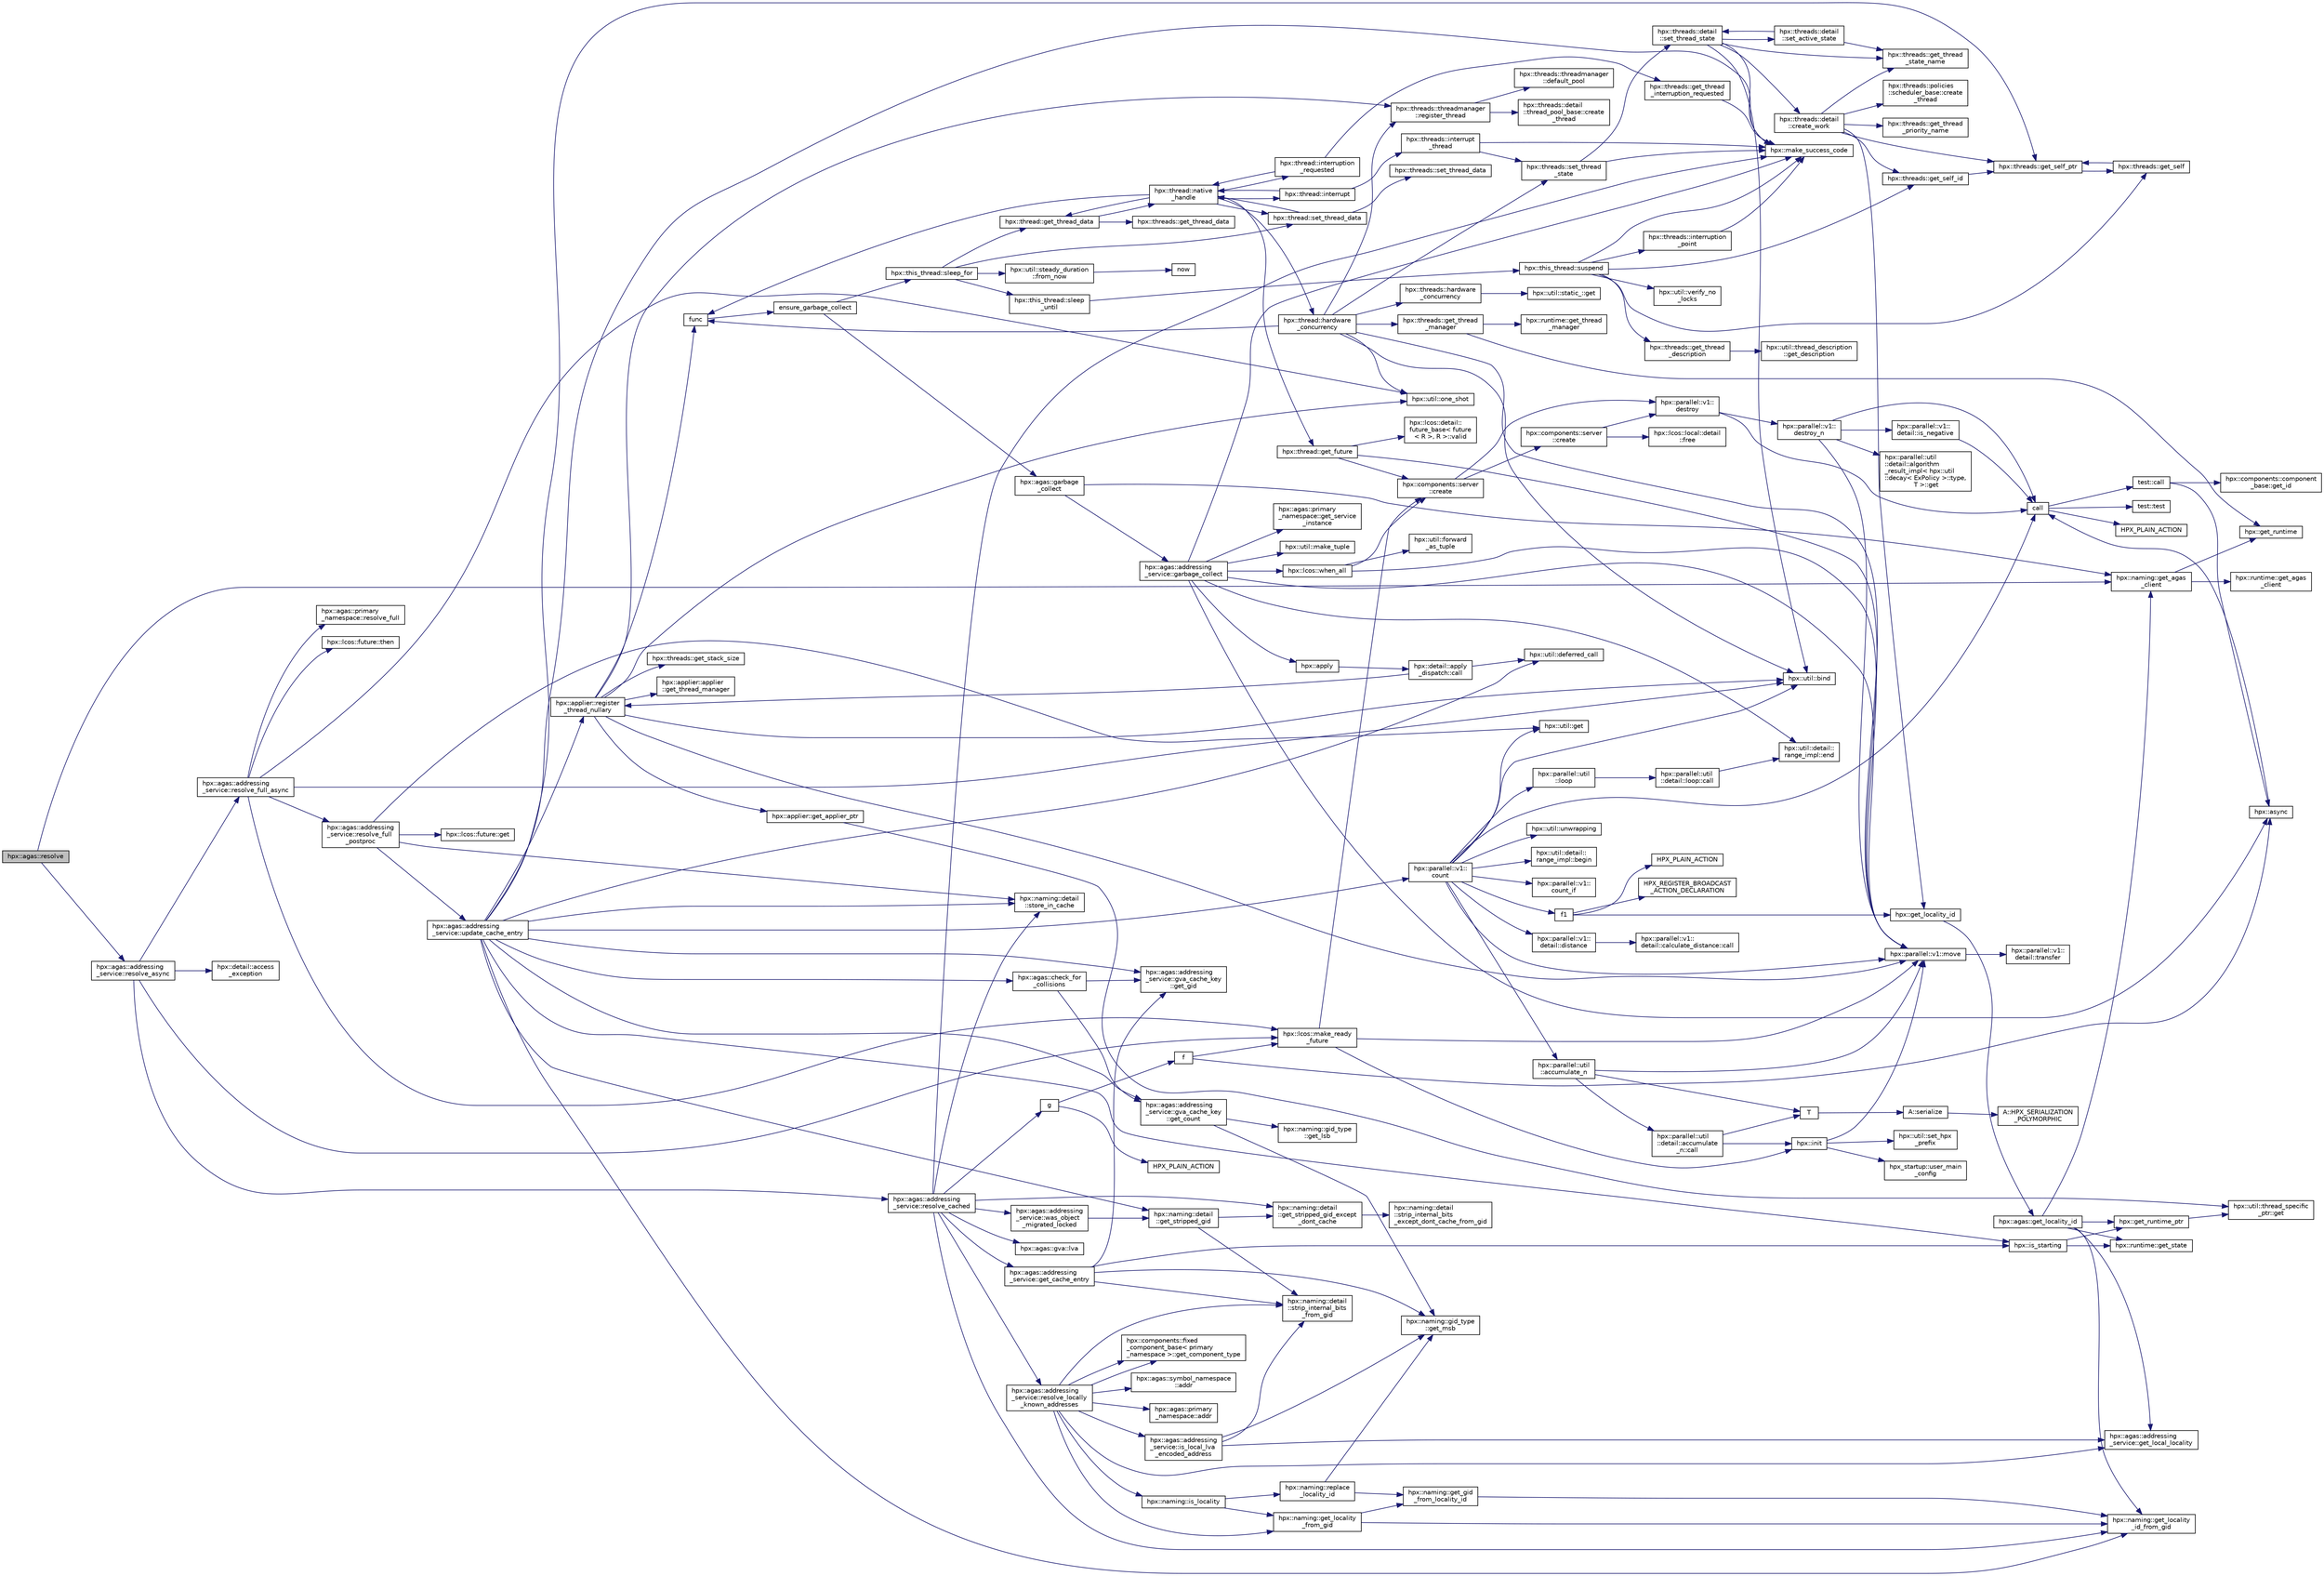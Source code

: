 digraph "hpx::agas::resolve"
{
  edge [fontname="Helvetica",fontsize="10",labelfontname="Helvetica",labelfontsize="10"];
  node [fontname="Helvetica",fontsize="10",shape=record];
  rankdir="LR";
  Node4757 [label="hpx::agas::resolve",height=0.2,width=0.4,color="black", fillcolor="grey75", style="filled", fontcolor="black"];
  Node4757 -> Node4758 [color="midnightblue",fontsize="10",style="solid",fontname="Helvetica"];
  Node4758 [label="hpx::naming::get_agas\l_client",height=0.2,width=0.4,color="black", fillcolor="white", style="filled",URL="$d4/dc9/namespacehpx_1_1naming.html#a0408fffd5d34b620712a801b0ae3b032"];
  Node4758 -> Node4759 [color="midnightblue",fontsize="10",style="solid",fontname="Helvetica"];
  Node4759 [label="hpx::get_runtime",height=0.2,width=0.4,color="black", fillcolor="white", style="filled",URL="$d8/d83/namespacehpx.html#aef902cc6c7dd3b9fbadf34d1e850a070"];
  Node4758 -> Node4760 [color="midnightblue",fontsize="10",style="solid",fontname="Helvetica"];
  Node4760 [label="hpx::runtime::get_agas\l_client",height=0.2,width=0.4,color="black", fillcolor="white", style="filled",URL="$d0/d7b/classhpx_1_1runtime.html#aeb5dddd30d6b9861669af8ad44d1a96a"];
  Node4757 -> Node4761 [color="midnightblue",fontsize="10",style="solid",fontname="Helvetica"];
  Node4761 [label="hpx::agas::addressing\l_service::resolve_async",height=0.2,width=0.4,color="black", fillcolor="white", style="filled",URL="$db/d58/structhpx_1_1agas_1_1addressing__service.html#a3344990e7d5c255f51bf89a8fb2828eb"];
  Node4761 -> Node4762 [color="midnightblue",fontsize="10",style="solid",fontname="Helvetica"];
  Node4762 [label="hpx::lcos::make_ready\l_future",height=0.2,width=0.4,color="black", fillcolor="white", style="filled",URL="$d2/dc9/namespacehpx_1_1lcos.html#a42997564ddfde91d475b8a2cea8f53e4"];
  Node4762 -> Node4763 [color="midnightblue",fontsize="10",style="solid",fontname="Helvetica"];
  Node4763 [label="hpx::init",height=0.2,width=0.4,color="black", fillcolor="white", style="filled",URL="$d8/d83/namespacehpx.html#a3c694ea960b47c56b33351ba16e3d76b",tooltip="Main entry point for launching the HPX runtime system. "];
  Node4763 -> Node4764 [color="midnightblue",fontsize="10",style="solid",fontname="Helvetica"];
  Node4764 [label="hpx::util::set_hpx\l_prefix",height=0.2,width=0.4,color="black", fillcolor="white", style="filled",URL="$df/dad/namespacehpx_1_1util.html#ae40a23c1ba0a48d9304dcf717a95793e"];
  Node4763 -> Node4765 [color="midnightblue",fontsize="10",style="solid",fontname="Helvetica"];
  Node4765 [label="hpx_startup::user_main\l_config",height=0.2,width=0.4,color="black", fillcolor="white", style="filled",URL="$d3/dd2/namespacehpx__startup.html#aaac571d88bd3912a4225a23eb3261637"];
  Node4763 -> Node4766 [color="midnightblue",fontsize="10",style="solid",fontname="Helvetica"];
  Node4766 [label="hpx::parallel::v1::move",height=0.2,width=0.4,color="black", fillcolor="white", style="filled",URL="$db/db9/namespacehpx_1_1parallel_1_1v1.html#aa7c4ede081ce786c9d1eb1adff495cfc"];
  Node4766 -> Node4767 [color="midnightblue",fontsize="10",style="solid",fontname="Helvetica"];
  Node4767 [label="hpx::parallel::v1::\ldetail::transfer",height=0.2,width=0.4,color="black", fillcolor="white", style="filled",URL="$d2/ddd/namespacehpx_1_1parallel_1_1v1_1_1detail.html#ab1b56a05e1885ca7cc7ffa1804dd2f3c"];
  Node4762 -> Node4768 [color="midnightblue",fontsize="10",style="solid",fontname="Helvetica"];
  Node4768 [label="hpx::components::server\l::create",height=0.2,width=0.4,color="black", fillcolor="white", style="filled",URL="$d2/da2/namespacehpx_1_1components_1_1server.html#ac776c89f3d68ceb910e8cee9fa937ab4",tooltip="Create arrays of components using their default constructor. "];
  Node4768 -> Node4769 [color="midnightblue",fontsize="10",style="solid",fontname="Helvetica"];
  Node4769 [label="hpx::components::server\l::create",height=0.2,width=0.4,color="black", fillcolor="white", style="filled",URL="$d2/da2/namespacehpx_1_1components_1_1server.html#a77d26de181c97b444565e230577981bd"];
  Node4769 -> Node4770 [color="midnightblue",fontsize="10",style="solid",fontname="Helvetica"];
  Node4770 [label="hpx::lcos::local::detail\l::free",height=0.2,width=0.4,color="black", fillcolor="white", style="filled",URL="$d4/dcb/namespacehpx_1_1lcos_1_1local_1_1detail.html#a55a940f019734e9bb045dc123cd80e48"];
  Node4769 -> Node4771 [color="midnightblue",fontsize="10",style="solid",fontname="Helvetica"];
  Node4771 [label="hpx::parallel::v1::\ldestroy",height=0.2,width=0.4,color="black", fillcolor="white", style="filled",URL="$db/db9/namespacehpx_1_1parallel_1_1v1.html#acf303558375048e8a7cc9a2c2e09477f"];
  Node4771 -> Node4772 [color="midnightblue",fontsize="10",style="solid",fontname="Helvetica"];
  Node4772 [label="call",height=0.2,width=0.4,color="black", fillcolor="white", style="filled",URL="$d2/d67/promise__1620_8cpp.html#a58357f0b82bc761e1d0b9091ed563a70"];
  Node4772 -> Node4773 [color="midnightblue",fontsize="10",style="solid",fontname="Helvetica"];
  Node4773 [label="test::test",height=0.2,width=0.4,color="black", fillcolor="white", style="filled",URL="$d8/d89/structtest.html#ab42d5ece712d716b04cb3f686f297a26"];
  Node4772 -> Node4774 [color="midnightblue",fontsize="10",style="solid",fontname="Helvetica"];
  Node4774 [label="HPX_PLAIN_ACTION",height=0.2,width=0.4,color="black", fillcolor="white", style="filled",URL="$d2/d67/promise__1620_8cpp.html#ab96aab827a4b1fcaf66cfe0ba83fef23"];
  Node4772 -> Node4775 [color="midnightblue",fontsize="10",style="solid",fontname="Helvetica"];
  Node4775 [label="test::call",height=0.2,width=0.4,color="black", fillcolor="white", style="filled",URL="$d8/d89/structtest.html#aeb29e7ed6518b9426ccf1344c52620ae"];
  Node4775 -> Node4776 [color="midnightblue",fontsize="10",style="solid",fontname="Helvetica"];
  Node4776 [label="hpx::async",height=0.2,width=0.4,color="black", fillcolor="white", style="filled",URL="$d8/d83/namespacehpx.html#acb7d8e37b73b823956ce144f9a57eaa4"];
  Node4776 -> Node4772 [color="midnightblue",fontsize="10",style="solid",fontname="Helvetica"];
  Node4775 -> Node4777 [color="midnightblue",fontsize="10",style="solid",fontname="Helvetica"];
  Node4777 [label="hpx::components::component\l_base::get_id",height=0.2,width=0.4,color="black", fillcolor="white", style="filled",URL="$d2/de6/classhpx_1_1components_1_1component__base.html#a4c8fd93514039bdf01c48d66d82b19cd"];
  Node4771 -> Node4778 [color="midnightblue",fontsize="10",style="solid",fontname="Helvetica"];
  Node4778 [label="hpx::parallel::v1::\ldestroy_n",height=0.2,width=0.4,color="black", fillcolor="white", style="filled",URL="$db/db9/namespacehpx_1_1parallel_1_1v1.html#a71d0691132a300690163f5636bcd5bd3"];
  Node4778 -> Node4779 [color="midnightblue",fontsize="10",style="solid",fontname="Helvetica"];
  Node4779 [label="hpx::parallel::v1::\ldetail::is_negative",height=0.2,width=0.4,color="black", fillcolor="white", style="filled",URL="$d2/ddd/namespacehpx_1_1parallel_1_1v1_1_1detail.html#adf2e40fc4b20ad0fd442ee3118a4d527"];
  Node4779 -> Node4772 [color="midnightblue",fontsize="10",style="solid",fontname="Helvetica"];
  Node4778 -> Node4780 [color="midnightblue",fontsize="10",style="solid",fontname="Helvetica"];
  Node4780 [label="hpx::parallel::util\l::detail::algorithm\l_result_impl\< hpx::util\l::decay\< ExPolicy \>::type,\l T \>::get",height=0.2,width=0.4,color="black", fillcolor="white", style="filled",URL="$d2/d42/structhpx_1_1parallel_1_1util_1_1detail_1_1algorithm__result__impl.html#ab5b051e8ec74eff5e0e62fd63f5d377e"];
  Node4778 -> Node4766 [color="midnightblue",fontsize="10",style="solid",fontname="Helvetica"];
  Node4778 -> Node4772 [color="midnightblue",fontsize="10",style="solid",fontname="Helvetica"];
  Node4768 -> Node4771 [color="midnightblue",fontsize="10",style="solid",fontname="Helvetica"];
  Node4762 -> Node4766 [color="midnightblue",fontsize="10",style="solid",fontname="Helvetica"];
  Node4761 -> Node4781 [color="midnightblue",fontsize="10",style="solid",fontname="Helvetica"];
  Node4781 [label="hpx::agas::addressing\l_service::resolve_cached",height=0.2,width=0.4,color="black", fillcolor="white", style="filled",URL="$db/d58/structhpx_1_1agas_1_1addressing__service.html#a187ac62b4a4b7c1b98b75979357f07a9"];
  Node4781 -> Node4782 [color="midnightblue",fontsize="10",style="solid",fontname="Helvetica"];
  Node4782 [label="hpx::naming::detail\l::get_stripped_gid_except\l_dont_cache",height=0.2,width=0.4,color="black", fillcolor="white", style="filled",URL="$d5/d18/namespacehpx_1_1naming_1_1detail.html#a1ab848588112d0f7fac377a15692c9cc"];
  Node4782 -> Node4783 [color="midnightblue",fontsize="10",style="solid",fontname="Helvetica"];
  Node4783 [label="hpx::naming::detail\l::strip_internal_bits\l_except_dont_cache_from_gid",height=0.2,width=0.4,color="black", fillcolor="white", style="filled",URL="$d5/d18/namespacehpx_1_1naming_1_1detail.html#aabeb51a92376c6bfb9cf31bf9ff0c4cc"];
  Node4781 -> Node4784 [color="midnightblue",fontsize="10",style="solid",fontname="Helvetica"];
  Node4784 [label="hpx::agas::addressing\l_service::resolve_locally\l_known_addresses",height=0.2,width=0.4,color="black", fillcolor="white", style="filled",URL="$db/d58/structhpx_1_1agas_1_1addressing__service.html#afb44b2c86524b47d1431d9d66524075c"];
  Node4784 -> Node4785 [color="midnightblue",fontsize="10",style="solid",fontname="Helvetica"];
  Node4785 [label="hpx::naming::detail\l::strip_internal_bits\l_from_gid",height=0.2,width=0.4,color="black", fillcolor="white", style="filled",URL="$d5/d18/namespacehpx_1_1naming_1_1detail.html#a95cca4d4bc82a9da3e804b225b03dfaf"];
  Node4784 -> Node4786 [color="midnightblue",fontsize="10",style="solid",fontname="Helvetica"];
  Node4786 [label="hpx::agas::addressing\l_service::is_local_lva\l_encoded_address",height=0.2,width=0.4,color="black", fillcolor="white", style="filled",URL="$db/d58/structhpx_1_1agas_1_1addressing__service.html#af9469c8740aeb898ce6937e2d0e57095"];
  Node4786 -> Node4785 [color="midnightblue",fontsize="10",style="solid",fontname="Helvetica"];
  Node4786 -> Node4787 [color="midnightblue",fontsize="10",style="solid",fontname="Helvetica"];
  Node4787 [label="hpx::agas::addressing\l_service::get_local_locality",height=0.2,width=0.4,color="black", fillcolor="white", style="filled",URL="$db/d58/structhpx_1_1agas_1_1addressing__service.html#ab52c19a37c2a7a006c6c15f90ad0539c"];
  Node4786 -> Node4788 [color="midnightblue",fontsize="10",style="solid",fontname="Helvetica"];
  Node4788 [label="hpx::naming::gid_type\l::get_msb",height=0.2,width=0.4,color="black", fillcolor="white", style="filled",URL="$d3/d67/structhpx_1_1naming_1_1gid__type.html#a31d0fb49a563fb184fecaabdced4dcd9"];
  Node4784 -> Node4787 [color="midnightblue",fontsize="10",style="solid",fontname="Helvetica"];
  Node4784 -> Node4789 [color="midnightblue",fontsize="10",style="solid",fontname="Helvetica"];
  Node4789 [label="hpx::naming::is_locality",height=0.2,width=0.4,color="black", fillcolor="white", style="filled",URL="$d4/dc9/namespacehpx_1_1naming.html#a960045d29982b0fda774809643cf2be8"];
  Node4789 -> Node4790 [color="midnightblue",fontsize="10",style="solid",fontname="Helvetica"];
  Node4790 [label="hpx::naming::get_locality\l_from_gid",height=0.2,width=0.4,color="black", fillcolor="white", style="filled",URL="$d4/dc9/namespacehpx_1_1naming.html#a0b1c0ab6510a7a869fa4e3c7717748e5"];
  Node4790 -> Node4791 [color="midnightblue",fontsize="10",style="solid",fontname="Helvetica"];
  Node4791 [label="hpx::naming::get_gid\l_from_locality_id",height=0.2,width=0.4,color="black", fillcolor="white", style="filled",URL="$d4/dc9/namespacehpx_1_1naming.html#ae50a3ecdb5854b6a25a556ebc9830541"];
  Node4791 -> Node4792 [color="midnightblue",fontsize="10",style="solid",fontname="Helvetica"];
  Node4792 [label="hpx::naming::get_locality\l_id_from_gid",height=0.2,width=0.4,color="black", fillcolor="white", style="filled",URL="$d4/dc9/namespacehpx_1_1naming.html#a7fd43037784560bd04fda9b49e33529f"];
  Node4790 -> Node4792 [color="midnightblue",fontsize="10",style="solid",fontname="Helvetica"];
  Node4789 -> Node4793 [color="midnightblue",fontsize="10",style="solid",fontname="Helvetica"];
  Node4793 [label="hpx::naming::replace\l_locality_id",height=0.2,width=0.4,color="black", fillcolor="white", style="filled",URL="$d4/dc9/namespacehpx_1_1naming.html#a27ed9275dccbd5fb677b350f040c21b4"];
  Node4793 -> Node4791 [color="midnightblue",fontsize="10",style="solid",fontname="Helvetica"];
  Node4793 -> Node4788 [color="midnightblue",fontsize="10",style="solid",fontname="Helvetica"];
  Node4784 -> Node4790 [color="midnightblue",fontsize="10",style="solid",fontname="Helvetica"];
  Node4784 -> Node4794 [color="midnightblue",fontsize="10",style="solid",fontname="Helvetica"];
  Node4794 [label="hpx::agas::primary\l_namespace::addr",height=0.2,width=0.4,color="black", fillcolor="white", style="filled",URL="$d1/d43/structhpx_1_1agas_1_1primary__namespace.html#ab71d11675989acee54e82f6d1956a77c"];
  Node4784 -> Node4795 [color="midnightblue",fontsize="10",style="solid",fontname="Helvetica"];
  Node4795 [label="hpx::components::fixed\l_component_base\< primary\l_namespace \>::get_component_type",height=0.2,width=0.4,color="black", fillcolor="white", style="filled",URL="$df/dfd/classhpx_1_1components_1_1fixed__component__base.html#aa87dbc5aad4f2ee3f9b8f62c6981a8c2"];
  Node4784 -> Node4796 [color="midnightblue",fontsize="10",style="solid",fontname="Helvetica"];
  Node4796 [label="hpx::agas::symbol_namespace\l::addr",height=0.2,width=0.4,color="black", fillcolor="white", style="filled",URL="$dd/d5e/structhpx_1_1agas_1_1symbol__namespace.html#a2527957c5b5ce9c4842294c8a95d00b4"];
  Node4784 -> Node4795 [color="midnightblue",fontsize="10",style="solid",fontname="Helvetica"];
  Node4781 -> Node4797 [color="midnightblue",fontsize="10",style="solid",fontname="Helvetica"];
  Node4797 [label="hpx::make_success_code",height=0.2,width=0.4,color="black", fillcolor="white", style="filled",URL="$d8/d83/namespacehpx.html#a0e8512a8f49e2a6c8185061181419d8f",tooltip="Returns error_code(hpx::success, \"success\", mode). "];
  Node4781 -> Node4798 [color="midnightblue",fontsize="10",style="solid",fontname="Helvetica"];
  Node4798 [label="hpx::naming::detail\l::store_in_cache",height=0.2,width=0.4,color="black", fillcolor="white", style="filled",URL="$d5/d18/namespacehpx_1_1naming_1_1detail.html#a58e1ddcbd72ed4042377e11f32abf3fa"];
  Node4781 -> Node4792 [color="midnightblue",fontsize="10",style="solid",fontname="Helvetica"];
  Node4781 -> Node4799 [color="midnightblue",fontsize="10",style="solid",fontname="Helvetica"];
  Node4799 [label="hpx::agas::addressing\l_service::was_object\l_migrated_locked",height=0.2,width=0.4,color="black", fillcolor="white", style="filled",URL="$db/d58/structhpx_1_1agas_1_1addressing__service.html#aade8c179c3866b1212fe6439b586ace1",tooltip="Maintain list of migrated objects. "];
  Node4799 -> Node4800 [color="midnightblue",fontsize="10",style="solid",fontname="Helvetica"];
  Node4800 [label="hpx::naming::detail\l::get_stripped_gid",height=0.2,width=0.4,color="black", fillcolor="white", style="filled",URL="$d5/d18/namespacehpx_1_1naming_1_1detail.html#ad3a849cb7ebd5dccf9aefadccc21dd89"];
  Node4800 -> Node4785 [color="midnightblue",fontsize="10",style="solid",fontname="Helvetica"];
  Node4800 -> Node4782 [color="midnightblue",fontsize="10",style="solid",fontname="Helvetica"];
  Node4781 -> Node4801 [color="midnightblue",fontsize="10",style="solid",fontname="Helvetica"];
  Node4801 [label="g",height=0.2,width=0.4,color="black", fillcolor="white", style="filled",URL="$da/d17/cxx11__noexcept_8cpp.html#a96f5ebe659f57f5faa7343c54f8ea39a"];
  Node4801 -> Node4802 [color="midnightblue",fontsize="10",style="solid",fontname="Helvetica"];
  Node4802 [label="f",height=0.2,width=0.4,color="black", fillcolor="white", style="filled",URL="$d4/d13/async__unwrap__1037_8cpp.html#a02a6b0b4f77af9f69a841dc8262b0cd0"];
  Node4802 -> Node4776 [color="midnightblue",fontsize="10",style="solid",fontname="Helvetica"];
  Node4802 -> Node4762 [color="midnightblue",fontsize="10",style="solid",fontname="Helvetica"];
  Node4801 -> Node4803 [color="midnightblue",fontsize="10",style="solid",fontname="Helvetica"];
  Node4803 [label="HPX_PLAIN_ACTION",height=0.2,width=0.4,color="black", fillcolor="white", style="filled",URL="$d4/d13/async__unwrap__1037_8cpp.html#ab5991a65409f0229f564e4935bd7b979"];
  Node4781 -> Node4804 [color="midnightblue",fontsize="10",style="solid",fontname="Helvetica"];
  Node4804 [label="hpx::agas::addressing\l_service::get_cache_entry",height=0.2,width=0.4,color="black", fillcolor="white", style="filled",URL="$db/d58/structhpx_1_1agas_1_1addressing__service.html#aa49e358ece0734e36829a90603b51c63"];
  Node4804 -> Node4805 [color="midnightblue",fontsize="10",style="solid",fontname="Helvetica"];
  Node4805 [label="hpx::is_starting",height=0.2,width=0.4,color="black", fillcolor="white", style="filled",URL="$d8/d83/namespacehpx.html#ab3ff61647293cfe9b7c3060fee8445a5",tooltip="Test whether the runtime system is currently being started. "];
  Node4805 -> Node4806 [color="midnightblue",fontsize="10",style="solid",fontname="Helvetica"];
  Node4806 [label="hpx::get_runtime_ptr",height=0.2,width=0.4,color="black", fillcolor="white", style="filled",URL="$d8/d83/namespacehpx.html#af29daf2bb3e01b4d6495a1742b6cce64"];
  Node4806 -> Node4807 [color="midnightblue",fontsize="10",style="solid",fontname="Helvetica"];
  Node4807 [label="hpx::util::thread_specific\l_ptr::get",height=0.2,width=0.4,color="black", fillcolor="white", style="filled",URL="$d4/d4c/structhpx_1_1util_1_1thread__specific__ptr.html#a3b27d8520710478aa41d1f74206bdba9"];
  Node4805 -> Node4808 [color="midnightblue",fontsize="10",style="solid",fontname="Helvetica"];
  Node4808 [label="hpx::runtime::get_state",height=0.2,width=0.4,color="black", fillcolor="white", style="filled",URL="$d0/d7b/classhpx_1_1runtime.html#ab405f80e060dac95d624520f38b0524c"];
  Node4804 -> Node4785 [color="midnightblue",fontsize="10",style="solid",fontname="Helvetica"];
  Node4804 -> Node4788 [color="midnightblue",fontsize="10",style="solid",fontname="Helvetica"];
  Node4804 -> Node4809 [color="midnightblue",fontsize="10",style="solid",fontname="Helvetica"];
  Node4809 [label="hpx::agas::addressing\l_service::gva_cache_key\l::get_gid",height=0.2,width=0.4,color="black", fillcolor="white", style="filled",URL="$d0/d9c/structhpx_1_1agas_1_1addressing__service_1_1gva__cache__key.html#a708ed959cf225ceef95f3328a99e29ff"];
  Node4781 -> Node4810 [color="midnightblue",fontsize="10",style="solid",fontname="Helvetica"];
  Node4810 [label="hpx::agas::gva::lva",height=0.2,width=0.4,color="black", fillcolor="white", style="filled",URL="$dc/d8a/structhpx_1_1agas_1_1gva.html#aea2401483cd9320a0a8ca504e79e076b"];
  Node4761 -> Node4811 [color="midnightblue",fontsize="10",style="solid",fontname="Helvetica"];
  Node4811 [label="hpx::detail::access\l_exception",height=0.2,width=0.4,color="black", fillcolor="white", style="filled",URL="$d5/dbe/namespacehpx_1_1detail.html#ad5b3b2c9c75cdd2d75f4473c03230643"];
  Node4761 -> Node4812 [color="midnightblue",fontsize="10",style="solid",fontname="Helvetica"];
  Node4812 [label="hpx::agas::addressing\l_service::resolve_full_async",height=0.2,width=0.4,color="black", fillcolor="white", style="filled",URL="$db/d58/structhpx_1_1agas_1_1addressing__service.html#af678e6288e0f302b9c96b813a8e660ef"];
  Node4812 -> Node4762 [color="midnightblue",fontsize="10",style="solid",fontname="Helvetica"];
  Node4812 -> Node4813 [color="midnightblue",fontsize="10",style="solid",fontname="Helvetica"];
  Node4813 [label="hpx::agas::primary\l_namespace::resolve_full",height=0.2,width=0.4,color="black", fillcolor="white", style="filled",URL="$d1/d43/structhpx_1_1agas_1_1primary__namespace.html#ae7bd476e130fc743397d0d18bb161f74"];
  Node4812 -> Node4814 [color="midnightblue",fontsize="10",style="solid",fontname="Helvetica"];
  Node4814 [label="hpx::lcos::future::then",height=0.2,width=0.4,color="black", fillcolor="white", style="filled",URL="$d0/d33/classhpx_1_1lcos_1_1future.html#a17045dee172c36e208b2cbd400fa8797"];
  Node4812 -> Node4815 [color="midnightblue",fontsize="10",style="solid",fontname="Helvetica"];
  Node4815 [label="hpx::util::bind",height=0.2,width=0.4,color="black", fillcolor="white", style="filled",URL="$df/dad/namespacehpx_1_1util.html#ad844caedf82a0173d6909d910c3e48c6"];
  Node4812 -> Node4816 [color="midnightblue",fontsize="10",style="solid",fontname="Helvetica"];
  Node4816 [label="hpx::util::one_shot",height=0.2,width=0.4,color="black", fillcolor="white", style="filled",URL="$df/dad/namespacehpx_1_1util.html#a273e61be42a72415291e0ec0a4f28c7a"];
  Node4812 -> Node4817 [color="midnightblue",fontsize="10",style="solid",fontname="Helvetica"];
  Node4817 [label="hpx::agas::addressing\l_service::resolve_full\l_postproc",height=0.2,width=0.4,color="black", fillcolor="white", style="filled",URL="$db/d58/structhpx_1_1agas_1_1addressing__service.html#a9adf9683a9e200a15224e7c04f8d6339"];
  Node4817 -> Node4818 [color="midnightblue",fontsize="10",style="solid",fontname="Helvetica"];
  Node4818 [label="hpx::util::get",height=0.2,width=0.4,color="black", fillcolor="white", style="filled",URL="$df/dad/namespacehpx_1_1util.html#a5cbd3c41f03f4d4acaedaa4777e3cc02"];
  Node4817 -> Node4819 [color="midnightblue",fontsize="10",style="solid",fontname="Helvetica"];
  Node4819 [label="hpx::lcos::future::get",height=0.2,width=0.4,color="black", fillcolor="white", style="filled",URL="$d0/d33/classhpx_1_1lcos_1_1future.html#a8c28269486d5620ac48af349f17bb41c"];
  Node4817 -> Node4798 [color="midnightblue",fontsize="10",style="solid",fontname="Helvetica"];
  Node4817 -> Node4820 [color="midnightblue",fontsize="10",style="solid",fontname="Helvetica"];
  Node4820 [label="hpx::agas::addressing\l_service::update_cache_entry",height=0.2,width=0.4,color="black", fillcolor="white", style="filled",URL="$db/d58/structhpx_1_1agas_1_1addressing__service.html#ab49f7530592fc5c804c94720b8ffd61d"];
  Node4820 -> Node4797 [color="midnightblue",fontsize="10",style="solid",fontname="Helvetica"];
  Node4820 -> Node4798 [color="midnightblue",fontsize="10",style="solid",fontname="Helvetica"];
  Node4820 -> Node4800 [color="midnightblue",fontsize="10",style="solid",fontname="Helvetica"];
  Node4820 -> Node4792 [color="midnightblue",fontsize="10",style="solid",fontname="Helvetica"];
  Node4820 -> Node4821 [color="midnightblue",fontsize="10",style="solid",fontname="Helvetica"];
  Node4821 [label="hpx::threads::get_self_ptr",height=0.2,width=0.4,color="black", fillcolor="white", style="filled",URL="$d7/d28/namespacehpx_1_1threads.html#a22877ae347ad884cde3a51397dad6c53"];
  Node4821 -> Node4822 [color="midnightblue",fontsize="10",style="solid",fontname="Helvetica"];
  Node4822 [label="hpx::threads::get_self",height=0.2,width=0.4,color="black", fillcolor="white", style="filled",URL="$d7/d28/namespacehpx_1_1threads.html#a07daf4d6d29233f20d66d41ab7b5b8e8"];
  Node4822 -> Node4821 [color="midnightblue",fontsize="10",style="solid",fontname="Helvetica"];
  Node4820 -> Node4805 [color="midnightblue",fontsize="10",style="solid",fontname="Helvetica"];
  Node4820 -> Node4823 [color="midnightblue",fontsize="10",style="solid",fontname="Helvetica"];
  Node4823 [label="hpx::applier::register\l_thread_nullary",height=0.2,width=0.4,color="black", fillcolor="white", style="filled",URL="$d8/dcb/namespacehpx_1_1applier.html#a401cd1145927e58d74d1eb52aaccd936"];
  Node4823 -> Node4824 [color="midnightblue",fontsize="10",style="solid",fontname="Helvetica"];
  Node4824 [label="hpx::applier::get_applier_ptr",height=0.2,width=0.4,color="black", fillcolor="white", style="filled",URL="$d8/dcb/namespacehpx_1_1applier.html#a617483cf2b77ad3a0aa428ade7b35299"];
  Node4824 -> Node4807 [color="midnightblue",fontsize="10",style="solid",fontname="Helvetica"];
  Node4823 -> Node4825 [color="midnightblue",fontsize="10",style="solid",fontname="Helvetica"];
  Node4825 [label="func",height=0.2,width=0.4,color="black", fillcolor="white", style="filled",URL="$d8/dfd/id__type__ref__counting__1032_8cpp.html#ab811b86ea5107ffb3351fcaa29d2c652"];
  Node4825 -> Node4826 [color="midnightblue",fontsize="10",style="solid",fontname="Helvetica"];
  Node4826 [label="ensure_garbage_collect",height=0.2,width=0.4,color="black", fillcolor="white", style="filled",URL="$d8/dfd/id__type__ref__counting__1032_8cpp.html#a5264b94bf7c262ac0e521fb290d476d5"];
  Node4826 -> Node4827 [color="midnightblue",fontsize="10",style="solid",fontname="Helvetica"];
  Node4827 [label="hpx::this_thread::sleep_for",height=0.2,width=0.4,color="black", fillcolor="white", style="filled",URL="$d9/d52/namespacehpx_1_1this__thread.html#afc042a5a5fa52eef2d1d177a343435cf"];
  Node4827 -> Node4828 [color="midnightblue",fontsize="10",style="solid",fontname="Helvetica"];
  Node4828 [label="hpx::this_thread::sleep\l_until",height=0.2,width=0.4,color="black", fillcolor="white", style="filled",URL="$d9/d52/namespacehpx_1_1this__thread.html#ae12a853980115b23ff0ab8ca06622658"];
  Node4828 -> Node4829 [color="midnightblue",fontsize="10",style="solid",fontname="Helvetica"];
  Node4829 [label="hpx::this_thread::suspend",height=0.2,width=0.4,color="black", fillcolor="white", style="filled",URL="$d9/d52/namespacehpx_1_1this__thread.html#aca220026fb3014c0881d129fe31c0073"];
  Node4829 -> Node4822 [color="midnightblue",fontsize="10",style="solid",fontname="Helvetica"];
  Node4829 -> Node4830 [color="midnightblue",fontsize="10",style="solid",fontname="Helvetica"];
  Node4830 [label="hpx::threads::get_self_id",height=0.2,width=0.4,color="black", fillcolor="white", style="filled",URL="$d7/d28/namespacehpx_1_1threads.html#afafe0f900b9fac3d4ed3c747625c1cfe"];
  Node4830 -> Node4821 [color="midnightblue",fontsize="10",style="solid",fontname="Helvetica"];
  Node4829 -> Node4831 [color="midnightblue",fontsize="10",style="solid",fontname="Helvetica"];
  Node4831 [label="hpx::threads::interruption\l_point",height=0.2,width=0.4,color="black", fillcolor="white", style="filled",URL="$d7/d28/namespacehpx_1_1threads.html#ada6ec56a12b050707311d8c628089059"];
  Node4831 -> Node4797 [color="midnightblue",fontsize="10",style="solid",fontname="Helvetica"];
  Node4829 -> Node4832 [color="midnightblue",fontsize="10",style="solid",fontname="Helvetica"];
  Node4832 [label="hpx::util::verify_no\l_locks",height=0.2,width=0.4,color="black", fillcolor="white", style="filled",URL="$df/dad/namespacehpx_1_1util.html#ae0e1837ee6f09b79b26c2e788d2e9fc9"];
  Node4829 -> Node4833 [color="midnightblue",fontsize="10",style="solid",fontname="Helvetica"];
  Node4833 [label="hpx::threads::get_thread\l_description",height=0.2,width=0.4,color="black", fillcolor="white", style="filled",URL="$d7/d28/namespacehpx_1_1threads.html#a42fc18a7a680f4e8bc633a4b4c956701"];
  Node4833 -> Node4834 [color="midnightblue",fontsize="10",style="solid",fontname="Helvetica"];
  Node4834 [label="hpx::util::thread_description\l::get_description",height=0.2,width=0.4,color="black", fillcolor="white", style="filled",URL="$df/d9e/structhpx_1_1util_1_1thread__description.html#a8c834e14eca6eb228188022577f9f952"];
  Node4829 -> Node4797 [color="midnightblue",fontsize="10",style="solid",fontname="Helvetica"];
  Node4827 -> Node4835 [color="midnightblue",fontsize="10",style="solid",fontname="Helvetica"];
  Node4835 [label="hpx::util::steady_duration\l::from_now",height=0.2,width=0.4,color="black", fillcolor="white", style="filled",URL="$d9/d4f/classhpx_1_1util_1_1steady__duration.html#a0132206d767cd0f7395507b40111a153"];
  Node4835 -> Node4836 [color="midnightblue",fontsize="10",style="solid",fontname="Helvetica"];
  Node4836 [label="now",height=0.2,width=0.4,color="black", fillcolor="white", style="filled",URL="$de/db3/1d__stencil__1__omp_8cpp.html#a89e9667753dccfac455bd37a7a3a7b16"];
  Node4827 -> Node4837 [color="midnightblue",fontsize="10",style="solid",fontname="Helvetica"];
  Node4837 [label="hpx::thread::get_thread_data",height=0.2,width=0.4,color="black", fillcolor="white", style="filled",URL="$de/d9b/classhpx_1_1thread.html#a4535ef82cec3b953d2c941d20e3e3904"];
  Node4837 -> Node4838 [color="midnightblue",fontsize="10",style="solid",fontname="Helvetica"];
  Node4838 [label="hpx::threads::get_thread_data",height=0.2,width=0.4,color="black", fillcolor="white", style="filled",URL="$d7/d28/namespacehpx_1_1threads.html#a8737931ff6303807225f735b2b384ae4"];
  Node4837 -> Node4839 [color="midnightblue",fontsize="10",style="solid",fontname="Helvetica"];
  Node4839 [label="hpx::thread::native\l_handle",height=0.2,width=0.4,color="black", fillcolor="white", style="filled",URL="$de/d9b/classhpx_1_1thread.html#acf48190d264ab64c1c4ec99d0b421b5a"];
  Node4839 -> Node4840 [color="midnightblue",fontsize="10",style="solid",fontname="Helvetica"];
  Node4840 [label="hpx::thread::hardware\l_concurrency",height=0.2,width=0.4,color="black", fillcolor="white", style="filled",URL="$de/d9b/classhpx_1_1thread.html#a8e4fff210e02485ba493bc3a2a956c03"];
  Node4840 -> Node4841 [color="midnightblue",fontsize="10",style="solid",fontname="Helvetica"];
  Node4841 [label="hpx::threads::hardware\l_concurrency",height=0.2,width=0.4,color="black", fillcolor="white", style="filled",URL="$d7/d28/namespacehpx_1_1threads.html#aa8752a235478d2ad7b5ac467b63ab527"];
  Node4841 -> Node4842 [color="midnightblue",fontsize="10",style="solid",fontname="Helvetica"];
  Node4842 [label="hpx::util::static_::get",height=0.2,width=0.4,color="black", fillcolor="white", style="filled",URL="$d3/dbb/structhpx_1_1util_1_1static__.html#a2967c633948a3bf17a3b5405ef5a8318"];
  Node4840 -> Node4825 [color="midnightblue",fontsize="10",style="solid",fontname="Helvetica"];
  Node4840 -> Node4815 [color="midnightblue",fontsize="10",style="solid",fontname="Helvetica"];
  Node4840 -> Node4816 [color="midnightblue",fontsize="10",style="solid",fontname="Helvetica"];
  Node4840 -> Node4766 [color="midnightblue",fontsize="10",style="solid",fontname="Helvetica"];
  Node4840 -> Node4843 [color="midnightblue",fontsize="10",style="solid",fontname="Helvetica"];
  Node4843 [label="hpx::threads::get_thread\l_manager",height=0.2,width=0.4,color="black", fillcolor="white", style="filled",URL="$d7/d28/namespacehpx_1_1threads.html#a076973c3a53beadde7d967e22c4f6cce"];
  Node4843 -> Node4759 [color="midnightblue",fontsize="10",style="solid",fontname="Helvetica"];
  Node4843 -> Node4844 [color="midnightblue",fontsize="10",style="solid",fontname="Helvetica"];
  Node4844 [label="hpx::runtime::get_thread\l_manager",height=0.2,width=0.4,color="black", fillcolor="white", style="filled",URL="$d0/d7b/classhpx_1_1runtime.html#a865b12d57fcd44a8d3dda3e35414f563"];
  Node4840 -> Node4845 [color="midnightblue",fontsize="10",style="solid",fontname="Helvetica"];
  Node4845 [label="hpx::threads::threadmanager\l::register_thread",height=0.2,width=0.4,color="black", fillcolor="white", style="filled",URL="$d5/daa/classhpx_1_1threads_1_1threadmanager.html#a7f79c7578e08a60ca45eb276ce8133d8"];
  Node4845 -> Node4846 [color="midnightblue",fontsize="10",style="solid",fontname="Helvetica"];
  Node4846 [label="hpx::threads::threadmanager\l::default_pool",height=0.2,width=0.4,color="black", fillcolor="white", style="filled",URL="$d5/daa/classhpx_1_1threads_1_1threadmanager.html#a851f067d03b5dd1c5e6a9a6a841e05df"];
  Node4845 -> Node4847 [color="midnightblue",fontsize="10",style="solid",fontname="Helvetica"];
  Node4847 [label="hpx::threads::detail\l::thread_pool_base::create\l_thread",height=0.2,width=0.4,color="black", fillcolor="white", style="filled",URL="$de/dae/classhpx_1_1threads_1_1detail_1_1thread__pool__base.html#ad35d3779eef6f4528e62a26d71b34b34"];
  Node4840 -> Node4848 [color="midnightblue",fontsize="10",style="solid",fontname="Helvetica"];
  Node4848 [label="hpx::threads::set_thread\l_state",height=0.2,width=0.4,color="black", fillcolor="white", style="filled",URL="$d7/d28/namespacehpx_1_1threads.html#ac0690ad16ad778bcc79dcd727cc33025",tooltip="Set the thread state of the thread referenced by the thread_id id. "];
  Node4848 -> Node4797 [color="midnightblue",fontsize="10",style="solid",fontname="Helvetica"];
  Node4848 -> Node4849 [color="midnightblue",fontsize="10",style="solid",fontname="Helvetica"];
  Node4849 [label="hpx::threads::detail\l::set_thread_state",height=0.2,width=0.4,color="black", fillcolor="white", style="filled",URL="$d2/dd1/namespacehpx_1_1threads_1_1detail.html#af85ddc854c4a149bf1738eb1b111b9ab"];
  Node4849 -> Node4850 [color="midnightblue",fontsize="10",style="solid",fontname="Helvetica"];
  Node4850 [label="hpx::threads::get_thread\l_state_name",height=0.2,width=0.4,color="black", fillcolor="white", style="filled",URL="$d7/d28/namespacehpx_1_1threads.html#a26f91ea8d2195f165c033241c5cd11db"];
  Node4849 -> Node4797 [color="midnightblue",fontsize="10",style="solid",fontname="Helvetica"];
  Node4849 -> Node4815 [color="midnightblue",fontsize="10",style="solid",fontname="Helvetica"];
  Node4849 -> Node4851 [color="midnightblue",fontsize="10",style="solid",fontname="Helvetica"];
  Node4851 [label="hpx::threads::detail\l::set_active_state",height=0.2,width=0.4,color="black", fillcolor="white", style="filled",URL="$d2/dd1/namespacehpx_1_1threads_1_1detail.html#a45884a5bf04ad66a4f259231a3947e76"];
  Node4851 -> Node4850 [color="midnightblue",fontsize="10",style="solid",fontname="Helvetica"];
  Node4851 -> Node4849 [color="midnightblue",fontsize="10",style="solid",fontname="Helvetica"];
  Node4849 -> Node4852 [color="midnightblue",fontsize="10",style="solid",fontname="Helvetica"];
  Node4852 [label="hpx::threads::detail\l::create_work",height=0.2,width=0.4,color="black", fillcolor="white", style="filled",URL="$d2/dd1/namespacehpx_1_1threads_1_1detail.html#ae22384a3c1b1a1940032fad068fb54b1"];
  Node4852 -> Node4850 [color="midnightblue",fontsize="10",style="solid",fontname="Helvetica"];
  Node4852 -> Node4853 [color="midnightblue",fontsize="10",style="solid",fontname="Helvetica"];
  Node4853 [label="hpx::threads::get_thread\l_priority_name",height=0.2,width=0.4,color="black", fillcolor="white", style="filled",URL="$d7/d28/namespacehpx_1_1threads.html#a9c6b2fec0c1cf5b06ff83ce756ca6d42"];
  Node4852 -> Node4821 [color="midnightblue",fontsize="10",style="solid",fontname="Helvetica"];
  Node4852 -> Node4830 [color="midnightblue",fontsize="10",style="solid",fontname="Helvetica"];
  Node4852 -> Node4854 [color="midnightblue",fontsize="10",style="solid",fontname="Helvetica"];
  Node4854 [label="hpx::get_locality_id",height=0.2,width=0.4,color="black", fillcolor="white", style="filled",URL="$d8/d83/namespacehpx.html#a158d7c54a657bb364c1704033010697b",tooltip="Return the number of the locality this function is being called from. "];
  Node4854 -> Node4855 [color="midnightblue",fontsize="10",style="solid",fontname="Helvetica"];
  Node4855 [label="hpx::agas::get_locality_id",height=0.2,width=0.4,color="black", fillcolor="white", style="filled",URL="$dc/d54/namespacehpx_1_1agas.html#a491cc2ddecdf0f1a9129900caa6a4d3e"];
  Node4855 -> Node4806 [color="midnightblue",fontsize="10",style="solid",fontname="Helvetica"];
  Node4855 -> Node4808 [color="midnightblue",fontsize="10",style="solid",fontname="Helvetica"];
  Node4855 -> Node4758 [color="midnightblue",fontsize="10",style="solid",fontname="Helvetica"];
  Node4855 -> Node4787 [color="midnightblue",fontsize="10",style="solid",fontname="Helvetica"];
  Node4855 -> Node4792 [color="midnightblue",fontsize="10",style="solid",fontname="Helvetica"];
  Node4852 -> Node4856 [color="midnightblue",fontsize="10",style="solid",fontname="Helvetica"];
  Node4856 [label="hpx::threads::policies\l::scheduler_base::create\l_thread",height=0.2,width=0.4,color="black", fillcolor="white", style="filled",URL="$dd/d7e/structhpx_1_1threads_1_1policies_1_1scheduler__base.html#ad3b05cd7f363cc8e8410ce368c3794e0"];
  Node4839 -> Node4857 [color="midnightblue",fontsize="10",style="solid",fontname="Helvetica"];
  Node4857 [label="hpx::thread::interrupt",height=0.2,width=0.4,color="black", fillcolor="white", style="filled",URL="$de/d9b/classhpx_1_1thread.html#ac34d0d033aa743c476a79dbc2e1a8a39"];
  Node4857 -> Node4858 [color="midnightblue",fontsize="10",style="solid",fontname="Helvetica"];
  Node4858 [label="hpx::threads::interrupt\l_thread",height=0.2,width=0.4,color="black", fillcolor="white", style="filled",URL="$d7/d28/namespacehpx_1_1threads.html#a6bdda1a2aab61b9b13d274b5155d7e73"];
  Node4858 -> Node4797 [color="midnightblue",fontsize="10",style="solid",fontname="Helvetica"];
  Node4858 -> Node4848 [color="midnightblue",fontsize="10",style="solid",fontname="Helvetica"];
  Node4857 -> Node4839 [color="midnightblue",fontsize="10",style="solid",fontname="Helvetica"];
  Node4839 -> Node4859 [color="midnightblue",fontsize="10",style="solid",fontname="Helvetica"];
  Node4859 [label="hpx::thread::interruption\l_requested",height=0.2,width=0.4,color="black", fillcolor="white", style="filled",URL="$de/d9b/classhpx_1_1thread.html#a33276bb4c20bbb0b1978944e18ef71b8"];
  Node4859 -> Node4860 [color="midnightblue",fontsize="10",style="solid",fontname="Helvetica"];
  Node4860 [label="hpx::threads::get_thread\l_interruption_requested",height=0.2,width=0.4,color="black", fillcolor="white", style="filled",URL="$d7/d28/namespacehpx_1_1threads.html#ae64a7fdb8b5c8bac7be0c8282672a03b"];
  Node4860 -> Node4797 [color="midnightblue",fontsize="10",style="solid",fontname="Helvetica"];
  Node4859 -> Node4839 [color="midnightblue",fontsize="10",style="solid",fontname="Helvetica"];
  Node4839 -> Node4861 [color="midnightblue",fontsize="10",style="solid",fontname="Helvetica"];
  Node4861 [label="hpx::thread::get_future",height=0.2,width=0.4,color="black", fillcolor="white", style="filled",URL="$de/d9b/classhpx_1_1thread.html#a87fdb0d8da826366fc190ed224900a64"];
  Node4861 -> Node4862 [color="midnightblue",fontsize="10",style="solid",fontname="Helvetica"];
  Node4862 [label="hpx::lcos::detail::\lfuture_base\< future\l\< R \>, R \>::valid",height=0.2,width=0.4,color="black", fillcolor="white", style="filled",URL="$d5/dd7/classhpx_1_1lcos_1_1detail_1_1future__base.html#aaf7beb7374815614363033bd96573e75"];
  Node4861 -> Node4768 [color="midnightblue",fontsize="10",style="solid",fontname="Helvetica"];
  Node4861 -> Node4766 [color="midnightblue",fontsize="10",style="solid",fontname="Helvetica"];
  Node4839 -> Node4837 [color="midnightblue",fontsize="10",style="solid",fontname="Helvetica"];
  Node4839 -> Node4863 [color="midnightblue",fontsize="10",style="solid",fontname="Helvetica"];
  Node4863 [label="hpx::thread::set_thread_data",height=0.2,width=0.4,color="black", fillcolor="white", style="filled",URL="$de/d9b/classhpx_1_1thread.html#a7317a3cf5251f3b33c990449570d4cea"];
  Node4863 -> Node4864 [color="midnightblue",fontsize="10",style="solid",fontname="Helvetica"];
  Node4864 [label="hpx::threads::set_thread_data",height=0.2,width=0.4,color="black", fillcolor="white", style="filled",URL="$d7/d28/namespacehpx_1_1threads.html#a00a625acc149fce3ae38e4340454acf7"];
  Node4863 -> Node4839 [color="midnightblue",fontsize="10",style="solid",fontname="Helvetica"];
  Node4839 -> Node4825 [color="midnightblue",fontsize="10",style="solid",fontname="Helvetica"];
  Node4827 -> Node4863 [color="midnightblue",fontsize="10",style="solid",fontname="Helvetica"];
  Node4826 -> Node4865 [color="midnightblue",fontsize="10",style="solid",fontname="Helvetica"];
  Node4865 [label="hpx::agas::garbage\l_collect",height=0.2,width=0.4,color="black", fillcolor="white", style="filled",URL="$dc/d54/namespacehpx_1_1agas.html#a951337adc4f9bd6df00a50737468e911"];
  Node4865 -> Node4758 [color="midnightblue",fontsize="10",style="solid",fontname="Helvetica"];
  Node4865 -> Node4866 [color="midnightblue",fontsize="10",style="solid",fontname="Helvetica"];
  Node4866 [label="hpx::agas::addressing\l_service::garbage_collect",height=0.2,width=0.4,color="black", fillcolor="white", style="filled",URL="$db/d58/structhpx_1_1agas_1_1addressing__service.html#a87dcae0eacf6e62d5103ebf516d86f63"];
  Node4866 -> Node4797 [color="midnightblue",fontsize="10",style="solid",fontname="Helvetica"];
  Node4866 -> Node4867 [color="midnightblue",fontsize="10",style="solid",fontname="Helvetica"];
  Node4867 [label="hpx::agas::primary\l_namespace::get_service\l_instance",height=0.2,width=0.4,color="black", fillcolor="white", style="filled",URL="$d1/d43/structhpx_1_1agas_1_1primary__namespace.html#a7630ff0f30ff8c23b13b4672c5350e2e"];
  Node4866 -> Node4868 [color="midnightblue",fontsize="10",style="solid",fontname="Helvetica"];
  Node4868 [label="hpx::util::make_tuple",height=0.2,width=0.4,color="black", fillcolor="white", style="filled",URL="$df/dad/namespacehpx_1_1util.html#a06fa74211a987d208e013f400a9f5328"];
  Node4866 -> Node4869 [color="midnightblue",fontsize="10",style="solid",fontname="Helvetica"];
  Node4869 [label="hpx::util::detail::\lrange_impl::end",height=0.2,width=0.4,color="black", fillcolor="white", style="filled",URL="$d4/d4a/namespacehpx_1_1util_1_1detail_1_1range__impl.html#afb2ea48b0902f52ee4d8b764807b4316"];
  Node4866 -> Node4870 [color="midnightblue",fontsize="10",style="solid",fontname="Helvetica"];
  Node4870 [label="hpx::apply",height=0.2,width=0.4,color="black", fillcolor="white", style="filled",URL="$d8/d83/namespacehpx.html#aa87762f0db0731d385f3fdfdb25d59fc"];
  Node4870 -> Node4871 [color="midnightblue",fontsize="10",style="solid",fontname="Helvetica"];
  Node4871 [label="hpx::detail::apply\l_dispatch::call",height=0.2,width=0.4,color="black", fillcolor="white", style="filled",URL="$db/de8/structhpx_1_1detail_1_1apply__dispatch.html#a0755fab16d281e74bcff0f8045be9459"];
  Node4871 -> Node4823 [color="midnightblue",fontsize="10",style="solid",fontname="Helvetica"];
  Node4871 -> Node4872 [color="midnightblue",fontsize="10",style="solid",fontname="Helvetica"];
  Node4872 [label="hpx::util::deferred_call",height=0.2,width=0.4,color="black", fillcolor="white", style="filled",URL="$df/dad/namespacehpx_1_1util.html#acdded623c658a7a3436f7e76bc9d881c"];
  Node4866 -> Node4766 [color="midnightblue",fontsize="10",style="solid",fontname="Helvetica"];
  Node4866 -> Node4776 [color="midnightblue",fontsize="10",style="solid",fontname="Helvetica"];
  Node4866 -> Node4873 [color="midnightblue",fontsize="10",style="solid",fontname="Helvetica"];
  Node4873 [label="hpx::lcos::when_all",height=0.2,width=0.4,color="black", fillcolor="white", style="filled",URL="$d2/dc9/namespacehpx_1_1lcos.html#a1a6fb024d8690923fb185d5aee204d54"];
  Node4873 -> Node4874 [color="midnightblue",fontsize="10",style="solid",fontname="Helvetica"];
  Node4874 [label="hpx::util::forward\l_as_tuple",height=0.2,width=0.4,color="black", fillcolor="white", style="filled",URL="$df/dad/namespacehpx_1_1util.html#ab7c31e3f24c3302a4f67b6735a6fa597"];
  Node4873 -> Node4766 [color="midnightblue",fontsize="10",style="solid",fontname="Helvetica"];
  Node4873 -> Node4768 [color="midnightblue",fontsize="10",style="solid",fontname="Helvetica"];
  Node4823 -> Node4815 [color="midnightblue",fontsize="10",style="solid",fontname="Helvetica"];
  Node4823 -> Node4816 [color="midnightblue",fontsize="10",style="solid",fontname="Helvetica"];
  Node4823 -> Node4766 [color="midnightblue",fontsize="10",style="solid",fontname="Helvetica"];
  Node4823 -> Node4875 [color="midnightblue",fontsize="10",style="solid",fontname="Helvetica"];
  Node4875 [label="hpx::threads::get_stack_size",height=0.2,width=0.4,color="black", fillcolor="white", style="filled",URL="$d7/d28/namespacehpx_1_1threads.html#af597241b3c2785150be206737ca04aa6",tooltip="The get_stack_size function is part of the thread related API. It. "];
  Node4823 -> Node4876 [color="midnightblue",fontsize="10",style="solid",fontname="Helvetica"];
  Node4876 [label="hpx::applier::applier\l::get_thread_manager",height=0.2,width=0.4,color="black", fillcolor="white", style="filled",URL="$da/dcb/classhpx_1_1applier_1_1applier.html#acc36d583973701e573be39da97bba866",tooltip="Access the thread-manager instance associated with this applier. "];
  Node4823 -> Node4845 [color="midnightblue",fontsize="10",style="solid",fontname="Helvetica"];
  Node4820 -> Node4872 [color="midnightblue",fontsize="10",style="solid",fontname="Helvetica"];
  Node4820 -> Node4877 [color="midnightblue",fontsize="10",style="solid",fontname="Helvetica"];
  Node4877 [label="hpx::parallel::v1::\lcount",height=0.2,width=0.4,color="black", fillcolor="white", style="filled",URL="$db/db9/namespacehpx_1_1parallel_1_1v1.html#a19d058114a2bd44801aab4176b188e23"];
  Node4877 -> Node4878 [color="midnightblue",fontsize="10",style="solid",fontname="Helvetica"];
  Node4878 [label="hpx::parallel::v1::\lcount_if",height=0.2,width=0.4,color="black", fillcolor="white", style="filled",URL="$db/db9/namespacehpx_1_1parallel_1_1v1.html#ad836ff017ec208c2d6388a9b47b05ce0"];
  Node4877 -> Node4879 [color="midnightblue",fontsize="10",style="solid",fontname="Helvetica"];
  Node4879 [label="f1",height=0.2,width=0.4,color="black", fillcolor="white", style="filled",URL="$d8/d8b/broadcast_8cpp.html#a1751fbd41f2529b84514a9dbd767959a"];
  Node4879 -> Node4854 [color="midnightblue",fontsize="10",style="solid",fontname="Helvetica"];
  Node4879 -> Node4880 [color="midnightblue",fontsize="10",style="solid",fontname="Helvetica"];
  Node4880 [label="HPX_PLAIN_ACTION",height=0.2,width=0.4,color="black", fillcolor="white", style="filled",URL="$d8/d8b/broadcast_8cpp.html#a19685a0394ce6a99351f7a679f6eeefc"];
  Node4879 -> Node4881 [color="midnightblue",fontsize="10",style="solid",fontname="Helvetica"];
  Node4881 [label="HPX_REGISTER_BROADCAST\l_ACTION_DECLARATION",height=0.2,width=0.4,color="black", fillcolor="white", style="filled",URL="$d7/d38/addressing__service_8cpp.html#a573d764d9cb34eec46a4bdffcf07875f"];
  Node4877 -> Node4882 [color="midnightblue",fontsize="10",style="solid",fontname="Helvetica"];
  Node4882 [label="hpx::parallel::util\l::loop",height=0.2,width=0.4,color="black", fillcolor="white", style="filled",URL="$df/dc6/namespacehpx_1_1parallel_1_1util.html#a3f434e00f42929aac85debb8c5782213"];
  Node4882 -> Node4883 [color="midnightblue",fontsize="10",style="solid",fontname="Helvetica"];
  Node4883 [label="hpx::parallel::util\l::detail::loop::call",height=0.2,width=0.4,color="black", fillcolor="white", style="filled",URL="$da/d06/structhpx_1_1parallel_1_1util_1_1detail_1_1loop.html#a5c5e8dbda782f09cdb7bc2509e3bf09e"];
  Node4883 -> Node4869 [color="midnightblue",fontsize="10",style="solid",fontname="Helvetica"];
  Node4877 -> Node4815 [color="midnightblue",fontsize="10",style="solid",fontname="Helvetica"];
  Node4877 -> Node4766 [color="midnightblue",fontsize="10",style="solid",fontname="Helvetica"];
  Node4877 -> Node4818 [color="midnightblue",fontsize="10",style="solid",fontname="Helvetica"];
  Node4877 -> Node4772 [color="midnightblue",fontsize="10",style="solid",fontname="Helvetica"];
  Node4877 -> Node4884 [color="midnightblue",fontsize="10",style="solid",fontname="Helvetica"];
  Node4884 [label="hpx::parallel::v1::\ldetail::distance",height=0.2,width=0.4,color="black", fillcolor="white", style="filled",URL="$d2/ddd/namespacehpx_1_1parallel_1_1v1_1_1detail.html#a6bea3c6a5f470cad11f27ee6bab4a33f"];
  Node4884 -> Node4885 [color="midnightblue",fontsize="10",style="solid",fontname="Helvetica"];
  Node4885 [label="hpx::parallel::v1::\ldetail::calculate_distance::call",height=0.2,width=0.4,color="black", fillcolor="white", style="filled",URL="$db/dfa/structhpx_1_1parallel_1_1v1_1_1detail_1_1calculate__distance.html#a950a6627830a7d019ac0e734b0a447bf"];
  Node4877 -> Node4886 [color="midnightblue",fontsize="10",style="solid",fontname="Helvetica"];
  Node4886 [label="hpx::util::unwrapping",height=0.2,width=0.4,color="black", fillcolor="white", style="filled",URL="$df/dad/namespacehpx_1_1util.html#a7529d9ac687684c33403cdd1f9cef8e4"];
  Node4877 -> Node4887 [color="midnightblue",fontsize="10",style="solid",fontname="Helvetica"];
  Node4887 [label="hpx::parallel::util\l::accumulate_n",height=0.2,width=0.4,color="black", fillcolor="white", style="filled",URL="$df/dc6/namespacehpx_1_1parallel_1_1util.html#af19f9a2722f97c2247ea5d0dbb5e2d25"];
  Node4887 -> Node4888 [color="midnightblue",fontsize="10",style="solid",fontname="Helvetica"];
  Node4888 [label="hpx::parallel::util\l::detail::accumulate\l_n::call",height=0.2,width=0.4,color="black", fillcolor="white", style="filled",URL="$d8/d3b/structhpx_1_1parallel_1_1util_1_1detail_1_1accumulate__n.html#a765aceb8ab313fc92f7c4aaf70ccca8f"];
  Node4888 -> Node4763 [color="midnightblue",fontsize="10",style="solid",fontname="Helvetica"];
  Node4888 -> Node4889 [color="midnightblue",fontsize="10",style="solid",fontname="Helvetica"];
  Node4889 [label="T",height=0.2,width=0.4,color="black", fillcolor="white", style="filled",URL="$db/d33/polymorphic__semiintrusive__template_8cpp.html#ad187658f9cb91c1312b39ae7e896f1ea"];
  Node4889 -> Node4890 [color="midnightblue",fontsize="10",style="solid",fontname="Helvetica"];
  Node4890 [label="A::serialize",height=0.2,width=0.4,color="black", fillcolor="white", style="filled",URL="$d7/da0/struct_a.html#a5f5c287cf471e274ed9dda0da1592212"];
  Node4890 -> Node4891 [color="midnightblue",fontsize="10",style="solid",fontname="Helvetica"];
  Node4891 [label="A::HPX_SERIALIZATION\l_POLYMORPHIC",height=0.2,width=0.4,color="black", fillcolor="white", style="filled",URL="$d7/da0/struct_a.html#ada978cc156cebbafddb1f3aa4c01918c"];
  Node4887 -> Node4766 [color="midnightblue",fontsize="10",style="solid",fontname="Helvetica"];
  Node4887 -> Node4889 [color="midnightblue",fontsize="10",style="solid",fontname="Helvetica"];
  Node4877 -> Node4892 [color="midnightblue",fontsize="10",style="solid",fontname="Helvetica"];
  Node4892 [label="hpx::util::detail::\lrange_impl::begin",height=0.2,width=0.4,color="black", fillcolor="white", style="filled",URL="$d4/d4a/namespacehpx_1_1util_1_1detail_1_1range__impl.html#a31e165df2b865cdd961f35ce938db41a"];
  Node4820 -> Node4893 [color="midnightblue",fontsize="10",style="solid",fontname="Helvetica"];
  Node4893 [label="hpx::agas::check_for\l_collisions",height=0.2,width=0.4,color="black", fillcolor="white", style="filled",URL="$dc/d54/namespacehpx_1_1agas.html#a4d42d0de49a9b04ee1dc7011f5a43b53"];
  Node4893 -> Node4809 [color="midnightblue",fontsize="10",style="solid",fontname="Helvetica"];
  Node4893 -> Node4894 [color="midnightblue",fontsize="10",style="solid",fontname="Helvetica"];
  Node4894 [label="hpx::agas::addressing\l_service::gva_cache_key\l::get_count",height=0.2,width=0.4,color="black", fillcolor="white", style="filled",URL="$d0/d9c/structhpx_1_1agas_1_1addressing__service_1_1gva__cache__key.html#a3568b745efded9c94e11f1f175928a40"];
  Node4894 -> Node4788 [color="midnightblue",fontsize="10",style="solid",fontname="Helvetica"];
  Node4894 -> Node4895 [color="midnightblue",fontsize="10",style="solid",fontname="Helvetica"];
  Node4895 [label="hpx::naming::gid_type\l::get_lsb",height=0.2,width=0.4,color="black", fillcolor="white", style="filled",URL="$d3/d67/structhpx_1_1naming_1_1gid__type.html#ad7dfeee6436c3b055ee759590b09b4a5"];
  Node4820 -> Node4809 [color="midnightblue",fontsize="10",style="solid",fontname="Helvetica"];
  Node4820 -> Node4894 [color="midnightblue",fontsize="10",style="solid",fontname="Helvetica"];
}
